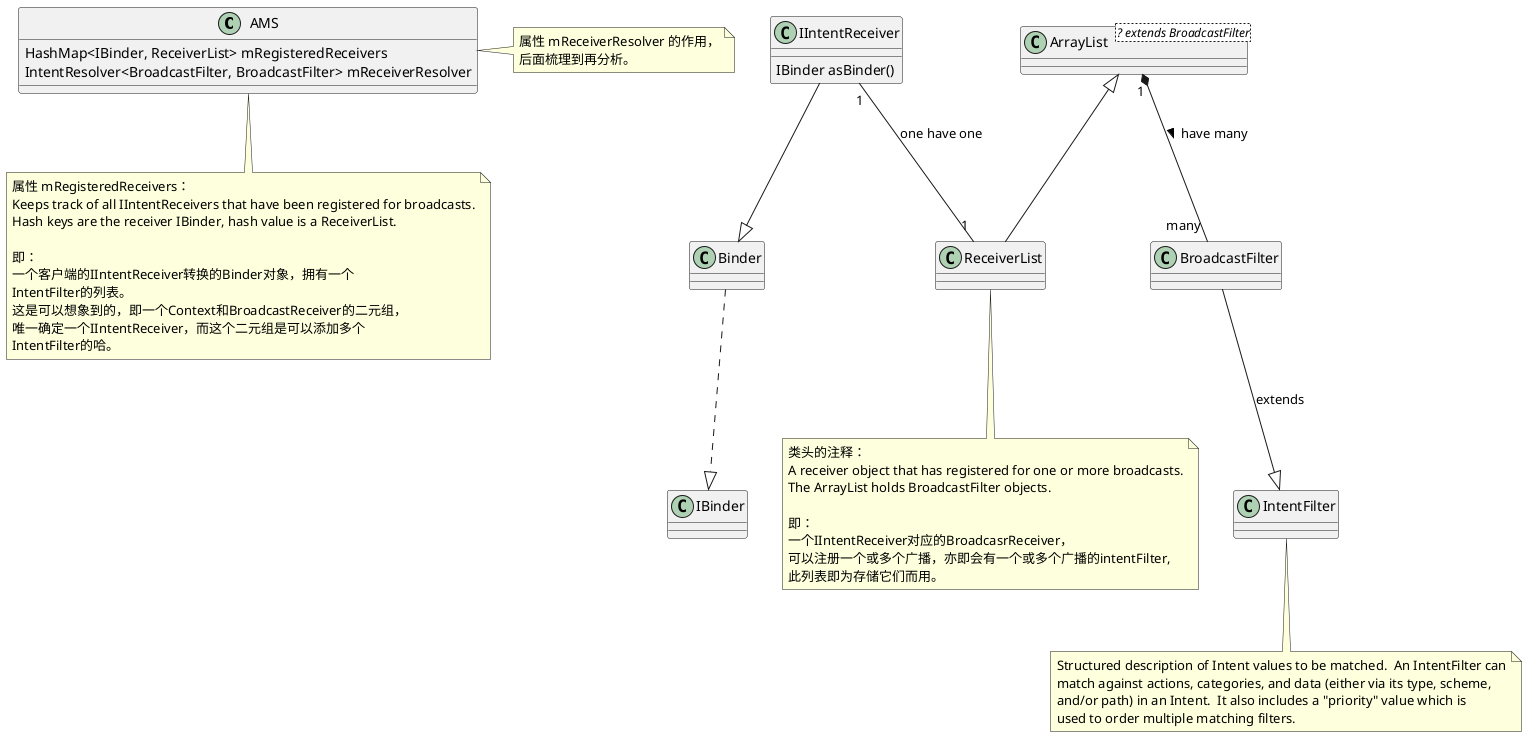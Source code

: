 @startuml

'添加进去的主要代码：
 '1.ReceiverList rl = mRegisteredReceivers.get(receiver.asBinder());
 'ReceiverList类的定义如下,
 '"final class ReceiverList extends ArrayList<BroadcastFilter>"
 '里面的数据类型BroadcastFilter，定义如下，
 '"final class BroadcastFilter extends IntentFilter",
 '即BroadcastFilter 就是 IntentFilter。
 '
 'mRegisteredReceivers
 'key为 IIntentReceiver对应的Binder，
 'value为 对应的ReceiverList。
 '
 '2.rl.app.receivers.add(rl);
 '
 '3.mRegisteredReceivers.put(receiver.asBinder(), rl);
 '
 '4.BroadcastFilter bf = new BroadcastFilter(filter, rl, callerPackage,
 '                      permission, callingUid, userId, instantApp, visibleToInstantApps);
 '5.mReceiverResolver.addFilter(bf);'

class AMS{
{field} HashMap<IBinder, ReceiverList> mRegisteredReceivers
{field} IntentResolver<BroadcastFilter, BroadcastFilter> mReceiverResolver
}
note right of AMS
属性 mReceiverResolver 的作用，
后面梳理到再分析。
end note

note bottom of AMS
属性 mRegisteredReceivers：
Keeps track of all IIntentReceivers that have been registered for broadcasts.
Hash keys are the receiver IBinder, hash value is a ReceiverList.

即：
一个客户端的IIntentReceiver转换的Binder对象，拥有一个
IntentFilter的列表。
这是可以想象到的，即一个Context和BroadcastReceiver的二元组，
唯一确定一个IIntentReceiver，而这个二元组是可以添加多个
IntentFilter的哈。
end note

IIntentReceiver "1" -- "1" ReceiverList : one have one
note bottom of ReceiverList
类头的注释：
A receiver object that has registered for one or more broadcasts.
The ArrayList holds BroadcastFilter objects.

即：
一个IIntentReceiver对应的BroadcasrReceiver，
可以注册一个或多个广播，亦即会有一个或多个广播的intentFilter,
此列表即为存储它们而用。
end note

class IIntentReceiver{
   IBinder asBinder()
}
IIntentReceiver --|> Binder
Binder ..|> IBinder

ArrayList <|-- ReceiverList

class ArrayList<? extends BroadcastFilter>{
}

ArrayList "1" *-- "many" BroadcastFilter : have many >

BroadcastFilter --|> IntentFilter : extends

note bottom of IntentFilter
Structured description of Intent values to be matched.  An IntentFilter can
match against actions, categories, and data (either via its type, scheme,
and/or path) in an Intent.  It also includes a "priority" value which is
used to order multiple matching filters.
end note

@enduml